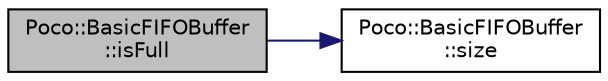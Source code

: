 digraph "Poco::BasicFIFOBuffer::isFull"
{
 // LATEX_PDF_SIZE
  edge [fontname="Helvetica",fontsize="10",labelfontname="Helvetica",labelfontsize="10"];
  node [fontname="Helvetica",fontsize="10",shape=record];
  rankdir="LR";
  Node1 [label="Poco::BasicFIFOBuffer\l::isFull",height=0.2,width=0.4,color="black", fillcolor="grey75", style="filled", fontcolor="black",tooltip="Returns true is buffer is full, false otherwise."];
  Node1 -> Node2 [color="midnightblue",fontsize="10",style="solid"];
  Node2 [label="Poco::BasicFIFOBuffer\l::size",height=0.2,width=0.4,color="black", fillcolor="white", style="filled",URL="$classPoco_1_1BasicFIFOBuffer.html#adbcc608a36b70f58de8da4cd87865867",tooltip="Returns the size of the buffer."];
}
